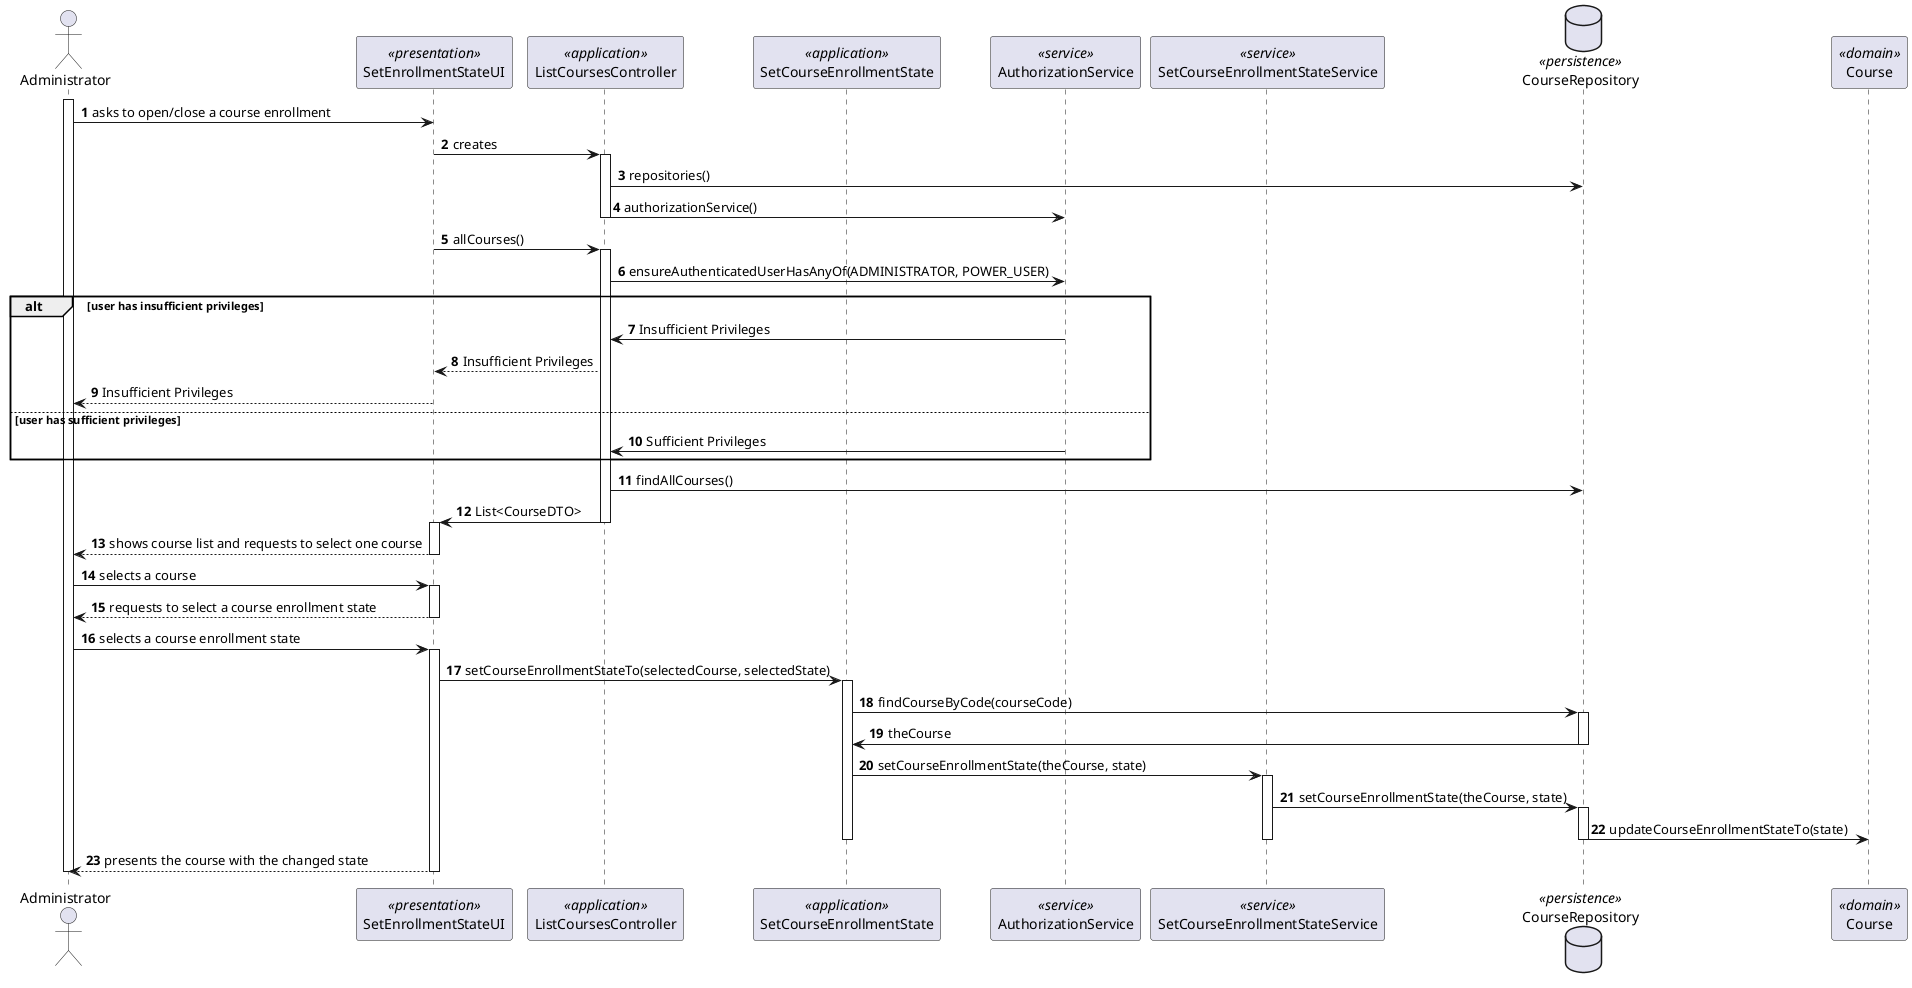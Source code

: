 @startuml
'https://plantuml.com/sequence-diagram

autonumber

actor Administrator as admin
participant SetEnrollmentStateUI as ui <<presentation>>
participant ListCoursesController as lc_ctrl <<application>>
participant SetCourseEnrollmentState as sce_ctrl <<application>>
participant AuthorizationService as authz <<service>>
participant SetCourseEnrollmentStateService as svc <<service>>
'participant JpaCourseRepository as jpa <<persistence>>
database CourseRepository as repo <<persistence>>
participant Course as course <<domain>>

activate admin

admin -> ui : asks to open/close a course enrollment

ui -> lc_ctrl : creates
activate lc_ctrl
lc_ctrl -> repo : repositories()
lc_ctrl -> authz : authorizationService()
deactivate lc_ctrl
ui -> lc_ctrl : allCourses()
activate lc_ctrl
lc_ctrl -> authz : ensureAuthenticatedUserHasAnyOf(ADMINISTRATOR, POWER_USER)
alt user has insufficient privileges
    authz -> lc_ctrl : Insufficient Privileges
    lc_ctrl --> ui : Insufficient Privileges
    ui --> admin : Insufficient Privileges
else user has sufficient privileges
    authz -> lc_ctrl : Sufficient Privileges
end
    lc_ctrl -> repo : findAllCourses()
    lc_ctrl -> ui : List<CourseDTO>
deactivate lc_ctrl


activate ui
ui --> admin : shows course list and requests to select one course
deactivate ui

admin -> ui : selects a course
activate ui
ui --> admin : requests to select a course enrollment state
deactivate ui

admin -> ui : selects a course enrollment state
activate ui

ui -> sce_ctrl : setCourseEnrollmentStateTo(selectedCourse, selectedState)
activate sce_ctrl

sce_ctrl -> repo : findCourseByCode(courseCode)
activate repo
repo -> sce_ctrl : theCourse
deactivate repo
sce_ctrl -> svc : setCourseEnrollmentState(theCourse, state)
activate svc
svc -> repo : setCourseEnrollmentState(theCourse, state)
activate repo
repo -> course : updateCourseEnrollmentStateTo(state)

deactivate repo
deactivate svc
deactivate sce_ctrl

ui --> admin : presents the course with the changed state
deactivate ui

deactivate admin
@enduml